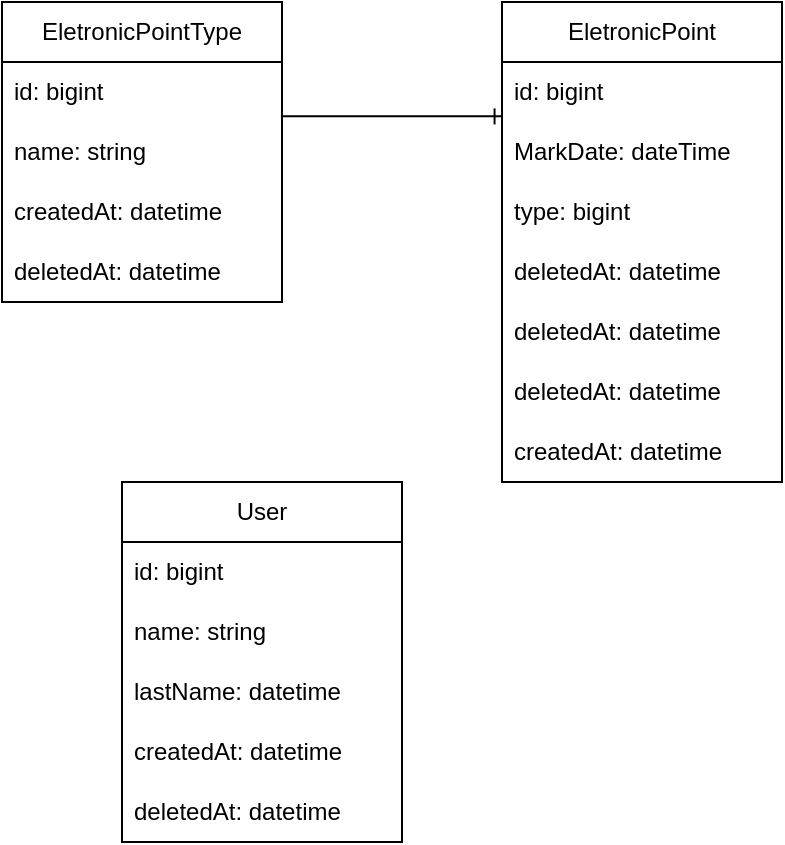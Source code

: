 <mxfile version="21.5.0" type="device">
  <diagram name="Page-1" id="e56a1550-8fbb-45ad-956c-1786394a9013">
    <mxGraphModel dx="1003" dy="964" grid="1" gridSize="10" guides="1" tooltips="1" connect="1" arrows="1" fold="1" page="1" pageScale="1" pageWidth="1100" pageHeight="850" background="none" math="0" shadow="0">
      <root>
        <mxCell id="0" />
        <mxCell id="1" parent="0" />
        <mxCell id="tg7mSVCbpWD5AljP3o9c-6" value="EletronicPoint" style="swimlane;fontStyle=0;childLayout=stackLayout;horizontal=1;startSize=30;horizontalStack=0;resizeParent=1;resizeParentMax=0;resizeLast=0;collapsible=1;marginBottom=0;whiteSpace=wrap;html=1;" vertex="1" parent="1">
          <mxGeometry x="420" y="238" width="140" height="240" as="geometry" />
        </mxCell>
        <mxCell id="tg7mSVCbpWD5AljP3o9c-7" value="id: bigint" style="text;strokeColor=none;fillColor=none;align=left;verticalAlign=middle;spacingLeft=4;spacingRight=4;overflow=hidden;points=[[0,0.5],[1,0.5]];portConstraint=eastwest;rotatable=0;whiteSpace=wrap;html=1;" vertex="1" parent="tg7mSVCbpWD5AljP3o9c-6">
          <mxGeometry y="30" width="140" height="30" as="geometry" />
        </mxCell>
        <mxCell id="tg7mSVCbpWD5AljP3o9c-8" value="MarkDate: dateTime" style="text;strokeColor=none;fillColor=none;align=left;verticalAlign=middle;spacingLeft=4;spacingRight=4;overflow=hidden;points=[[0,0.5],[1,0.5]];portConstraint=eastwest;rotatable=0;whiteSpace=wrap;html=1;" vertex="1" parent="tg7mSVCbpWD5AljP3o9c-6">
          <mxGeometry y="60" width="140" height="30" as="geometry" />
        </mxCell>
        <mxCell id="tg7mSVCbpWD5AljP3o9c-9" value="type: bigint" style="text;strokeColor=none;fillColor=none;align=left;verticalAlign=middle;spacingLeft=4;spacingRight=4;overflow=hidden;points=[[0,0.5],[1,0.5]];portConstraint=eastwest;rotatable=0;whiteSpace=wrap;html=1;" vertex="1" parent="tg7mSVCbpWD5AljP3o9c-6">
          <mxGeometry y="90" width="140" height="30" as="geometry" />
        </mxCell>
        <mxCell id="tg7mSVCbpWD5AljP3o9c-11" value="deletedAt: datetime" style="text;strokeColor=none;fillColor=none;align=left;verticalAlign=middle;spacingLeft=4;spacingRight=4;overflow=hidden;points=[[0,0.5],[1,0.5]];portConstraint=eastwest;rotatable=0;whiteSpace=wrap;html=1;" vertex="1" parent="tg7mSVCbpWD5AljP3o9c-6">
          <mxGeometry y="120" width="140" height="30" as="geometry" />
        </mxCell>
        <mxCell id="tg7mSVCbpWD5AljP3o9c-19" value="deletedAt: datetime" style="text;strokeColor=none;fillColor=none;align=left;verticalAlign=middle;spacingLeft=4;spacingRight=4;overflow=hidden;points=[[0,0.5],[1,0.5]];portConstraint=eastwest;rotatable=0;whiteSpace=wrap;html=1;" vertex="1" parent="tg7mSVCbpWD5AljP3o9c-6">
          <mxGeometry y="150" width="140" height="30" as="geometry" />
        </mxCell>
        <mxCell id="tg7mSVCbpWD5AljP3o9c-20" value="deletedAt: datetime" style="text;strokeColor=none;fillColor=none;align=left;verticalAlign=middle;spacingLeft=4;spacingRight=4;overflow=hidden;points=[[0,0.5],[1,0.5]];portConstraint=eastwest;rotatable=0;whiteSpace=wrap;html=1;" vertex="1" parent="tg7mSVCbpWD5AljP3o9c-6">
          <mxGeometry y="180" width="140" height="30" as="geometry" />
        </mxCell>
        <mxCell id="tg7mSVCbpWD5AljP3o9c-21" value="createdAt: datetime" style="text;strokeColor=none;fillColor=none;align=left;verticalAlign=middle;spacingLeft=4;spacingRight=4;overflow=hidden;points=[[0,0.5],[1,0.5]];portConstraint=eastwest;rotatable=0;whiteSpace=wrap;html=1;" vertex="1" parent="tg7mSVCbpWD5AljP3o9c-6">
          <mxGeometry y="210" width="140" height="30" as="geometry" />
        </mxCell>
        <mxCell id="tg7mSVCbpWD5AljP3o9c-12" value="EletronicPointType" style="swimlane;fontStyle=0;childLayout=stackLayout;horizontal=1;startSize=30;horizontalStack=0;resizeParent=1;resizeParentMax=0;resizeLast=0;collapsible=1;marginBottom=0;whiteSpace=wrap;html=1;" vertex="1" parent="1">
          <mxGeometry x="170" y="238" width="140" height="150" as="geometry" />
        </mxCell>
        <mxCell id="tg7mSVCbpWD5AljP3o9c-13" value="id: bigint" style="text;strokeColor=none;fillColor=none;align=left;verticalAlign=middle;spacingLeft=4;spacingRight=4;overflow=hidden;points=[[0,0.5],[1,0.5]];portConstraint=eastwest;rotatable=0;whiteSpace=wrap;html=1;" vertex="1" parent="tg7mSVCbpWD5AljP3o9c-12">
          <mxGeometry y="30" width="140" height="30" as="geometry" />
        </mxCell>
        <mxCell id="tg7mSVCbpWD5AljP3o9c-14" value="name: string" style="text;strokeColor=none;fillColor=none;align=left;verticalAlign=middle;spacingLeft=4;spacingRight=4;overflow=hidden;points=[[0,0.5],[1,0.5]];portConstraint=eastwest;rotatable=0;whiteSpace=wrap;html=1;" vertex="1" parent="tg7mSVCbpWD5AljP3o9c-12">
          <mxGeometry y="60" width="140" height="30" as="geometry" />
        </mxCell>
        <mxCell id="tg7mSVCbpWD5AljP3o9c-15" value="createdAt: datetime" style="text;strokeColor=none;fillColor=none;align=left;verticalAlign=middle;spacingLeft=4;spacingRight=4;overflow=hidden;points=[[0,0.5],[1,0.5]];portConstraint=eastwest;rotatable=0;whiteSpace=wrap;html=1;" vertex="1" parent="tg7mSVCbpWD5AljP3o9c-12">
          <mxGeometry y="90" width="140" height="30" as="geometry" />
        </mxCell>
        <mxCell id="tg7mSVCbpWD5AljP3o9c-16" value="deletedAt: datetime" style="text;strokeColor=none;fillColor=none;align=left;verticalAlign=middle;spacingLeft=4;spacingRight=4;overflow=hidden;points=[[0,0.5],[1,0.5]];portConstraint=eastwest;rotatable=0;whiteSpace=wrap;html=1;" vertex="1" parent="tg7mSVCbpWD5AljP3o9c-12">
          <mxGeometry y="120" width="140" height="30" as="geometry" />
        </mxCell>
        <mxCell id="tg7mSVCbpWD5AljP3o9c-18" value="" style="edgeStyle=entityRelationEdgeStyle;fontSize=12;html=1;endArrow=ERone;endFill=1;rounded=0;entryX=0.002;entryY=-0.094;entryDx=0;entryDy=0;entryPerimeter=0;exitX=0.996;exitY=-0.094;exitDx=0;exitDy=0;exitPerimeter=0;" edge="1" parent="1" source="tg7mSVCbpWD5AljP3o9c-14" target="tg7mSVCbpWD5AljP3o9c-8">
          <mxGeometry width="100" height="100" relative="1" as="geometry">
            <mxPoint x="280" y="530" as="sourcePoint" />
            <mxPoint x="380" y="430" as="targetPoint" />
          </mxGeometry>
        </mxCell>
        <mxCell id="tg7mSVCbpWD5AljP3o9c-24" value="User" style="swimlane;fontStyle=0;childLayout=stackLayout;horizontal=1;startSize=30;horizontalStack=0;resizeParent=1;resizeParentMax=0;resizeLast=0;collapsible=1;marginBottom=0;whiteSpace=wrap;html=1;" vertex="1" parent="1">
          <mxGeometry x="230" y="478" width="140" height="180" as="geometry" />
        </mxCell>
        <mxCell id="tg7mSVCbpWD5AljP3o9c-25" value="id: bigint" style="text;strokeColor=none;fillColor=none;align=left;verticalAlign=middle;spacingLeft=4;spacingRight=4;overflow=hidden;points=[[0,0.5],[1,0.5]];portConstraint=eastwest;rotatable=0;whiteSpace=wrap;html=1;" vertex="1" parent="tg7mSVCbpWD5AljP3o9c-24">
          <mxGeometry y="30" width="140" height="30" as="geometry" />
        </mxCell>
        <mxCell id="tg7mSVCbpWD5AljP3o9c-26" value="name: string" style="text;strokeColor=none;fillColor=none;align=left;verticalAlign=middle;spacingLeft=4;spacingRight=4;overflow=hidden;points=[[0,0.5],[1,0.5]];portConstraint=eastwest;rotatable=0;whiteSpace=wrap;html=1;" vertex="1" parent="tg7mSVCbpWD5AljP3o9c-24">
          <mxGeometry y="60" width="140" height="30" as="geometry" />
        </mxCell>
        <mxCell id="tg7mSVCbpWD5AljP3o9c-29" value="lastName: datetime" style="text;strokeColor=none;fillColor=none;align=left;verticalAlign=middle;spacingLeft=4;spacingRight=4;overflow=hidden;points=[[0,0.5],[1,0.5]];portConstraint=eastwest;rotatable=0;whiteSpace=wrap;html=1;" vertex="1" parent="tg7mSVCbpWD5AljP3o9c-24">
          <mxGeometry y="90" width="140" height="30" as="geometry" />
        </mxCell>
        <mxCell id="tg7mSVCbpWD5AljP3o9c-27" value="createdAt: datetime" style="text;strokeColor=none;fillColor=none;align=left;verticalAlign=middle;spacingLeft=4;spacingRight=4;overflow=hidden;points=[[0,0.5],[1,0.5]];portConstraint=eastwest;rotatable=0;whiteSpace=wrap;html=1;" vertex="1" parent="tg7mSVCbpWD5AljP3o9c-24">
          <mxGeometry y="120" width="140" height="30" as="geometry" />
        </mxCell>
        <mxCell id="tg7mSVCbpWD5AljP3o9c-28" value="deletedAt: datetime" style="text;strokeColor=none;fillColor=none;align=left;verticalAlign=middle;spacingLeft=4;spacingRight=4;overflow=hidden;points=[[0,0.5],[1,0.5]];portConstraint=eastwest;rotatable=0;whiteSpace=wrap;html=1;" vertex="1" parent="tg7mSVCbpWD5AljP3o9c-24">
          <mxGeometry y="150" width="140" height="30" as="geometry" />
        </mxCell>
      </root>
    </mxGraphModel>
  </diagram>
</mxfile>

